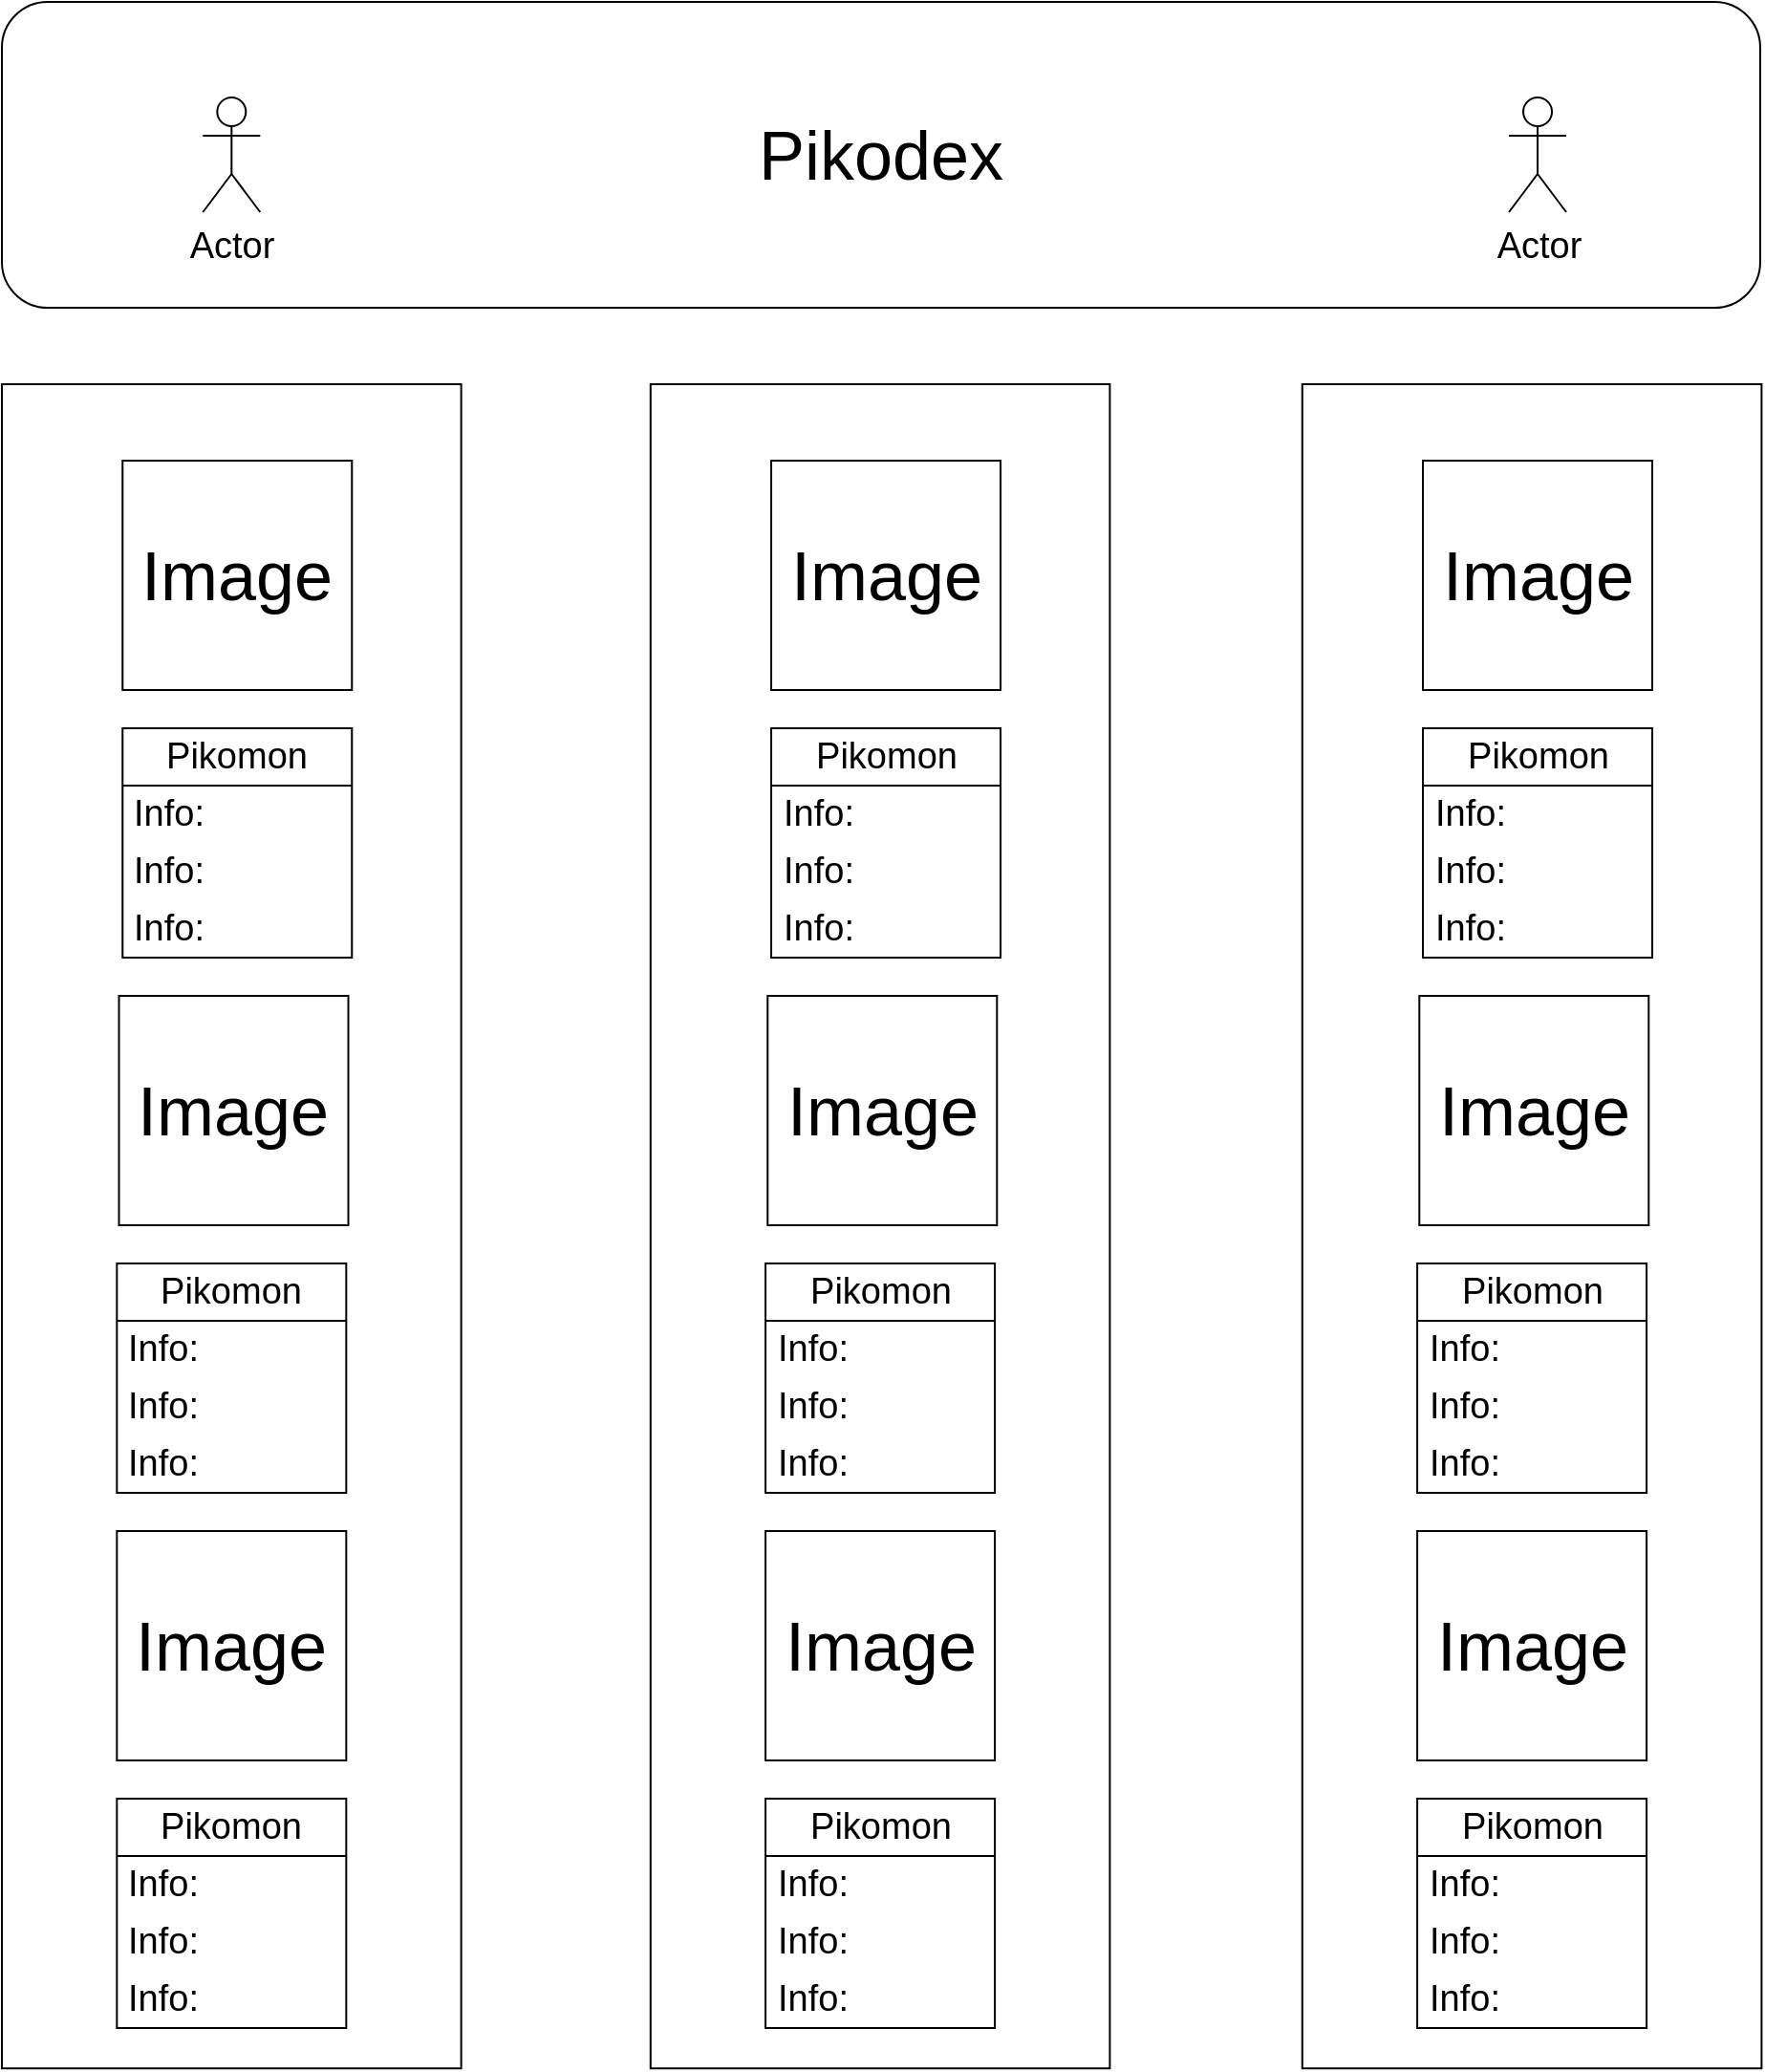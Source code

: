 <mxfile>
    <diagram id="cSTTee1SxJR1csSZnObL" name="Page-1">
        <mxGraphModel dx="1627" dy="1248" grid="1" gridSize="10" guides="1" tooltips="1" connect="1" arrows="1" fold="1" page="1" pageScale="1" pageWidth="1000" pageHeight="1200" math="0" shadow="0">
            <root>
                <mxCell id="0"/>
                <mxCell id="1" parent="0"/>
                <mxCell id="LNsYzHEbZUKXHE6bOk_S-13" value="&lt;font style=&quot;font-size: 36px;&quot;&gt;Pikodex&lt;/font&gt;" style="rounded=1;whiteSpace=wrap;html=1;" vertex="1" parent="1">
                    <mxGeometry x="40" y="40" width="920" height="160" as="geometry"/>
                </mxCell>
                <mxCell id="LNsYzHEbZUKXHE6bOk_S-16" value="Item 2" style="text;strokeColor=none;fillColor=none;align=left;verticalAlign=middle;spacingLeft=4;spacingRight=4;overflow=hidden;points=[[0,0.5],[1,0.5]];portConstraint=eastwest;rotatable=0;whiteSpace=wrap;html=1;fontSize=36;" vertex="1" parent="1">
                    <mxGeometry x="40" y="390" width="200" height="10" as="geometry"/>
                </mxCell>
                <mxCell id="LNsYzHEbZUKXHE6bOk_S-18" value="" style="rounded=0;whiteSpace=wrap;html=1;fontSize=36;rotation=-90;" vertex="1" parent="1">
                    <mxGeometry x="-280.39" y="560.41" width="881.1" height="240.3" as="geometry"/>
                </mxCell>
                <mxCell id="LNsYzHEbZUKXHE6bOk_S-22" value="Image" style="whiteSpace=wrap;html=1;aspect=fixed;fontSize=36;" vertex="1" parent="1">
                    <mxGeometry x="103.13" y="280" width="120" height="120" as="geometry"/>
                </mxCell>
                <mxCell id="LNsYzHEbZUKXHE6bOk_S-27" value="Image" style="whiteSpace=wrap;html=1;aspect=fixed;fontSize=36;" vertex="1" parent="1">
                    <mxGeometry x="101.26" y="560" width="120" height="120" as="geometry"/>
                </mxCell>
                <mxCell id="LNsYzHEbZUKXHE6bOk_S-28" value="Image" style="whiteSpace=wrap;html=1;aspect=fixed;fontSize=36;" vertex="1" parent="1">
                    <mxGeometry x="100.16" y="840" width="120" height="120" as="geometry"/>
                </mxCell>
                <mxCell id="LNsYzHEbZUKXHE6bOk_S-32" value="Pikomon" style="swimlane;fontStyle=0;childLayout=stackLayout;horizontal=1;startSize=30;horizontalStack=0;resizeParent=1;resizeParentMax=0;resizeLast=0;collapsible=1;marginBottom=0;whiteSpace=wrap;html=1;fontSize=19;" vertex="1" parent="1">
                    <mxGeometry x="103.13" y="420" width="120" height="120" as="geometry"/>
                </mxCell>
                <mxCell id="LNsYzHEbZUKXHE6bOk_S-33" value="Info:" style="text;strokeColor=none;fillColor=none;align=left;verticalAlign=middle;spacingLeft=4;spacingRight=4;overflow=hidden;points=[[0,0.5],[1,0.5]];portConstraint=eastwest;rotatable=0;whiteSpace=wrap;html=1;fontSize=19;" vertex="1" parent="LNsYzHEbZUKXHE6bOk_S-32">
                    <mxGeometry y="30" width="120" height="30" as="geometry"/>
                </mxCell>
                <mxCell id="LNsYzHEbZUKXHE6bOk_S-34" value="Info:" style="text;strokeColor=none;fillColor=none;align=left;verticalAlign=middle;spacingLeft=4;spacingRight=4;overflow=hidden;points=[[0,0.5],[1,0.5]];portConstraint=eastwest;rotatable=0;whiteSpace=wrap;html=1;fontSize=19;" vertex="1" parent="LNsYzHEbZUKXHE6bOk_S-32">
                    <mxGeometry y="60" width="120" height="30" as="geometry"/>
                </mxCell>
                <mxCell id="LNsYzHEbZUKXHE6bOk_S-35" value="Info:" style="text;strokeColor=none;fillColor=none;align=left;verticalAlign=middle;spacingLeft=4;spacingRight=4;overflow=hidden;points=[[0,0.5],[1,0.5]];portConstraint=eastwest;rotatable=0;whiteSpace=wrap;html=1;fontSize=19;" vertex="1" parent="LNsYzHEbZUKXHE6bOk_S-32">
                    <mxGeometry y="90" width="120" height="30" as="geometry"/>
                </mxCell>
                <mxCell id="LNsYzHEbZUKXHE6bOk_S-36" value="Pikomon" style="swimlane;fontStyle=0;childLayout=stackLayout;horizontal=1;startSize=30;horizontalStack=0;resizeParent=1;resizeParentMax=0;resizeLast=0;collapsible=1;marginBottom=0;whiteSpace=wrap;html=1;fontSize=19;" vertex="1" parent="1">
                    <mxGeometry x="100.16" y="980" width="120" height="120" as="geometry"/>
                </mxCell>
                <mxCell id="LNsYzHEbZUKXHE6bOk_S-37" value="Info:" style="text;strokeColor=none;fillColor=none;align=left;verticalAlign=middle;spacingLeft=4;spacingRight=4;overflow=hidden;points=[[0,0.5],[1,0.5]];portConstraint=eastwest;rotatable=0;whiteSpace=wrap;html=1;fontSize=19;" vertex="1" parent="LNsYzHEbZUKXHE6bOk_S-36">
                    <mxGeometry y="30" width="120" height="30" as="geometry"/>
                </mxCell>
                <mxCell id="LNsYzHEbZUKXHE6bOk_S-38" value="Info:" style="text;strokeColor=none;fillColor=none;align=left;verticalAlign=middle;spacingLeft=4;spacingRight=4;overflow=hidden;points=[[0,0.5],[1,0.5]];portConstraint=eastwest;rotatable=0;whiteSpace=wrap;html=1;fontSize=19;" vertex="1" parent="LNsYzHEbZUKXHE6bOk_S-36">
                    <mxGeometry y="60" width="120" height="30" as="geometry"/>
                </mxCell>
                <mxCell id="LNsYzHEbZUKXHE6bOk_S-39" value="Info:" style="text;strokeColor=none;fillColor=none;align=left;verticalAlign=middle;spacingLeft=4;spacingRight=4;overflow=hidden;points=[[0,0.5],[1,0.5]];portConstraint=eastwest;rotatable=0;whiteSpace=wrap;html=1;fontSize=19;" vertex="1" parent="LNsYzHEbZUKXHE6bOk_S-36">
                    <mxGeometry y="90" width="120" height="30" as="geometry"/>
                </mxCell>
                <mxCell id="LNsYzHEbZUKXHE6bOk_S-40" value="Pikomon" style="swimlane;fontStyle=0;childLayout=stackLayout;horizontal=1;startSize=30;horizontalStack=0;resizeParent=1;resizeParentMax=0;resizeLast=0;collapsible=1;marginBottom=0;whiteSpace=wrap;html=1;fontSize=19;" vertex="1" parent="1">
                    <mxGeometry x="100.16" y="700" width="120" height="120" as="geometry"/>
                </mxCell>
                <mxCell id="LNsYzHEbZUKXHE6bOk_S-41" value="Info:" style="text;strokeColor=none;fillColor=none;align=left;verticalAlign=middle;spacingLeft=4;spacingRight=4;overflow=hidden;points=[[0,0.5],[1,0.5]];portConstraint=eastwest;rotatable=0;whiteSpace=wrap;html=1;fontSize=19;" vertex="1" parent="LNsYzHEbZUKXHE6bOk_S-40">
                    <mxGeometry y="30" width="120" height="30" as="geometry"/>
                </mxCell>
                <mxCell id="LNsYzHEbZUKXHE6bOk_S-42" value="Info:" style="text;strokeColor=none;fillColor=none;align=left;verticalAlign=middle;spacingLeft=4;spacingRight=4;overflow=hidden;points=[[0,0.5],[1,0.5]];portConstraint=eastwest;rotatable=0;whiteSpace=wrap;html=1;fontSize=19;" vertex="1" parent="LNsYzHEbZUKXHE6bOk_S-40">
                    <mxGeometry y="60" width="120" height="30" as="geometry"/>
                </mxCell>
                <mxCell id="LNsYzHEbZUKXHE6bOk_S-43" value="Info:" style="text;strokeColor=none;fillColor=none;align=left;verticalAlign=middle;spacingLeft=4;spacingRight=4;overflow=hidden;points=[[0,0.5],[1,0.5]];portConstraint=eastwest;rotatable=0;whiteSpace=wrap;html=1;fontSize=19;" vertex="1" parent="LNsYzHEbZUKXHE6bOk_S-40">
                    <mxGeometry y="90" width="120" height="30" as="geometry"/>
                </mxCell>
                <mxCell id="LNsYzHEbZUKXHE6bOk_S-90" value="Item 2" style="text;strokeColor=none;fillColor=none;align=left;verticalAlign=middle;spacingLeft=4;spacingRight=4;overflow=hidden;points=[[0,0.5],[1,0.5]];portConstraint=eastwest;rotatable=0;whiteSpace=wrap;html=1;fontSize=36;" vertex="1" parent="1">
                    <mxGeometry x="720.39" y="390" width="200" height="10" as="geometry"/>
                </mxCell>
                <mxCell id="LNsYzHEbZUKXHE6bOk_S-91" value="" style="rounded=0;whiteSpace=wrap;html=1;fontSize=36;rotation=-90;" vertex="1" parent="1">
                    <mxGeometry x="400" y="560.41" width="881.1" height="240.3" as="geometry"/>
                </mxCell>
                <mxCell id="LNsYzHEbZUKXHE6bOk_S-92" value="Image" style="whiteSpace=wrap;html=1;aspect=fixed;fontSize=36;" vertex="1" parent="1">
                    <mxGeometry x="783.52" y="280" width="120" height="120" as="geometry"/>
                </mxCell>
                <mxCell id="LNsYzHEbZUKXHE6bOk_S-93" value="Image" style="whiteSpace=wrap;html=1;aspect=fixed;fontSize=36;" vertex="1" parent="1">
                    <mxGeometry x="781.65" y="560" width="120" height="120" as="geometry"/>
                </mxCell>
                <mxCell id="LNsYzHEbZUKXHE6bOk_S-94" value="Image" style="whiteSpace=wrap;html=1;aspect=fixed;fontSize=36;" vertex="1" parent="1">
                    <mxGeometry x="780.55" y="840" width="120" height="120" as="geometry"/>
                </mxCell>
                <mxCell id="LNsYzHEbZUKXHE6bOk_S-95" value="Pikomon" style="swimlane;fontStyle=0;childLayout=stackLayout;horizontal=1;startSize=30;horizontalStack=0;resizeParent=1;resizeParentMax=0;resizeLast=0;collapsible=1;marginBottom=0;whiteSpace=wrap;html=1;fontSize=19;" vertex="1" parent="1">
                    <mxGeometry x="783.52" y="420" width="120" height="120" as="geometry"/>
                </mxCell>
                <mxCell id="LNsYzHEbZUKXHE6bOk_S-96" value="Info:" style="text;strokeColor=none;fillColor=none;align=left;verticalAlign=middle;spacingLeft=4;spacingRight=4;overflow=hidden;points=[[0,0.5],[1,0.5]];portConstraint=eastwest;rotatable=0;whiteSpace=wrap;html=1;fontSize=19;" vertex="1" parent="LNsYzHEbZUKXHE6bOk_S-95">
                    <mxGeometry y="30" width="120" height="30" as="geometry"/>
                </mxCell>
                <mxCell id="LNsYzHEbZUKXHE6bOk_S-97" value="Info:" style="text;strokeColor=none;fillColor=none;align=left;verticalAlign=middle;spacingLeft=4;spacingRight=4;overflow=hidden;points=[[0,0.5],[1,0.5]];portConstraint=eastwest;rotatable=0;whiteSpace=wrap;html=1;fontSize=19;" vertex="1" parent="LNsYzHEbZUKXHE6bOk_S-95">
                    <mxGeometry y="60" width="120" height="30" as="geometry"/>
                </mxCell>
                <mxCell id="LNsYzHEbZUKXHE6bOk_S-98" value="Info:" style="text;strokeColor=none;fillColor=none;align=left;verticalAlign=middle;spacingLeft=4;spacingRight=4;overflow=hidden;points=[[0,0.5],[1,0.5]];portConstraint=eastwest;rotatable=0;whiteSpace=wrap;html=1;fontSize=19;" vertex="1" parent="LNsYzHEbZUKXHE6bOk_S-95">
                    <mxGeometry y="90" width="120" height="30" as="geometry"/>
                </mxCell>
                <mxCell id="LNsYzHEbZUKXHE6bOk_S-99" value="Pikomon" style="swimlane;fontStyle=0;childLayout=stackLayout;horizontal=1;startSize=30;horizontalStack=0;resizeParent=1;resizeParentMax=0;resizeLast=0;collapsible=1;marginBottom=0;whiteSpace=wrap;html=1;fontSize=19;" vertex="1" parent="1">
                    <mxGeometry x="780.55" y="980" width="120" height="120" as="geometry"/>
                </mxCell>
                <mxCell id="LNsYzHEbZUKXHE6bOk_S-100" value="Info:" style="text;strokeColor=none;fillColor=none;align=left;verticalAlign=middle;spacingLeft=4;spacingRight=4;overflow=hidden;points=[[0,0.5],[1,0.5]];portConstraint=eastwest;rotatable=0;whiteSpace=wrap;html=1;fontSize=19;" vertex="1" parent="LNsYzHEbZUKXHE6bOk_S-99">
                    <mxGeometry y="30" width="120" height="30" as="geometry"/>
                </mxCell>
                <mxCell id="LNsYzHEbZUKXHE6bOk_S-101" value="Info:" style="text;strokeColor=none;fillColor=none;align=left;verticalAlign=middle;spacingLeft=4;spacingRight=4;overflow=hidden;points=[[0,0.5],[1,0.5]];portConstraint=eastwest;rotatable=0;whiteSpace=wrap;html=1;fontSize=19;" vertex="1" parent="LNsYzHEbZUKXHE6bOk_S-99">
                    <mxGeometry y="60" width="120" height="30" as="geometry"/>
                </mxCell>
                <mxCell id="LNsYzHEbZUKXHE6bOk_S-102" value="Info:" style="text;strokeColor=none;fillColor=none;align=left;verticalAlign=middle;spacingLeft=4;spacingRight=4;overflow=hidden;points=[[0,0.5],[1,0.5]];portConstraint=eastwest;rotatable=0;whiteSpace=wrap;html=1;fontSize=19;" vertex="1" parent="LNsYzHEbZUKXHE6bOk_S-99">
                    <mxGeometry y="90" width="120" height="30" as="geometry"/>
                </mxCell>
                <mxCell id="LNsYzHEbZUKXHE6bOk_S-103" value="Pikomon" style="swimlane;fontStyle=0;childLayout=stackLayout;horizontal=1;startSize=30;horizontalStack=0;resizeParent=1;resizeParentMax=0;resizeLast=0;collapsible=1;marginBottom=0;whiteSpace=wrap;html=1;fontSize=19;" vertex="1" parent="1">
                    <mxGeometry x="780.55" y="700" width="120" height="120" as="geometry"/>
                </mxCell>
                <mxCell id="LNsYzHEbZUKXHE6bOk_S-104" value="Info:" style="text;strokeColor=none;fillColor=none;align=left;verticalAlign=middle;spacingLeft=4;spacingRight=4;overflow=hidden;points=[[0,0.5],[1,0.5]];portConstraint=eastwest;rotatable=0;whiteSpace=wrap;html=1;fontSize=19;" vertex="1" parent="LNsYzHEbZUKXHE6bOk_S-103">
                    <mxGeometry y="30" width="120" height="30" as="geometry"/>
                </mxCell>
                <mxCell id="LNsYzHEbZUKXHE6bOk_S-105" value="Info:" style="text;strokeColor=none;fillColor=none;align=left;verticalAlign=middle;spacingLeft=4;spacingRight=4;overflow=hidden;points=[[0,0.5],[1,0.5]];portConstraint=eastwest;rotatable=0;whiteSpace=wrap;html=1;fontSize=19;" vertex="1" parent="LNsYzHEbZUKXHE6bOk_S-103">
                    <mxGeometry y="60" width="120" height="30" as="geometry"/>
                </mxCell>
                <mxCell id="LNsYzHEbZUKXHE6bOk_S-106" value="Info:" style="text;strokeColor=none;fillColor=none;align=left;verticalAlign=middle;spacingLeft=4;spacingRight=4;overflow=hidden;points=[[0,0.5],[1,0.5]];portConstraint=eastwest;rotatable=0;whiteSpace=wrap;html=1;fontSize=19;" vertex="1" parent="LNsYzHEbZUKXHE6bOk_S-103">
                    <mxGeometry y="90" width="120" height="30" as="geometry"/>
                </mxCell>
                <mxCell id="LNsYzHEbZUKXHE6bOk_S-107" value="Item 2" style="text;strokeColor=none;fillColor=none;align=left;verticalAlign=middle;spacingLeft=4;spacingRight=4;overflow=hidden;points=[[0,0.5],[1,0.5]];portConstraint=eastwest;rotatable=0;whiteSpace=wrap;html=1;fontSize=36;" vertex="1" parent="1">
                    <mxGeometry x="379.39" y="390" width="200" height="10" as="geometry"/>
                </mxCell>
                <mxCell id="LNsYzHEbZUKXHE6bOk_S-108" value="" style="rounded=0;whiteSpace=wrap;html=1;fontSize=36;rotation=-90;" vertex="1" parent="1">
                    <mxGeometry x="59" y="560.41" width="881.1" height="240.3" as="geometry"/>
                </mxCell>
                <mxCell id="LNsYzHEbZUKXHE6bOk_S-109" value="Image" style="whiteSpace=wrap;html=1;aspect=fixed;fontSize=36;" vertex="1" parent="1">
                    <mxGeometry x="442.52" y="280" width="120" height="120" as="geometry"/>
                </mxCell>
                <mxCell id="LNsYzHEbZUKXHE6bOk_S-110" value="Image" style="whiteSpace=wrap;html=1;aspect=fixed;fontSize=36;" vertex="1" parent="1">
                    <mxGeometry x="440.65" y="560" width="120" height="120" as="geometry"/>
                </mxCell>
                <mxCell id="LNsYzHEbZUKXHE6bOk_S-111" value="Image" style="whiteSpace=wrap;html=1;aspect=fixed;fontSize=36;" vertex="1" parent="1">
                    <mxGeometry x="439.55" y="840" width="120" height="120" as="geometry"/>
                </mxCell>
                <mxCell id="LNsYzHEbZUKXHE6bOk_S-112" value="Pikomon" style="swimlane;fontStyle=0;childLayout=stackLayout;horizontal=1;startSize=30;horizontalStack=0;resizeParent=1;resizeParentMax=0;resizeLast=0;collapsible=1;marginBottom=0;whiteSpace=wrap;html=1;fontSize=19;" vertex="1" parent="1">
                    <mxGeometry x="442.52" y="420" width="120" height="120" as="geometry"/>
                </mxCell>
                <mxCell id="LNsYzHEbZUKXHE6bOk_S-113" value="Info:" style="text;strokeColor=none;fillColor=none;align=left;verticalAlign=middle;spacingLeft=4;spacingRight=4;overflow=hidden;points=[[0,0.5],[1,0.5]];portConstraint=eastwest;rotatable=0;whiteSpace=wrap;html=1;fontSize=19;" vertex="1" parent="LNsYzHEbZUKXHE6bOk_S-112">
                    <mxGeometry y="30" width="120" height="30" as="geometry"/>
                </mxCell>
                <mxCell id="LNsYzHEbZUKXHE6bOk_S-114" value="Info:" style="text;strokeColor=none;fillColor=none;align=left;verticalAlign=middle;spacingLeft=4;spacingRight=4;overflow=hidden;points=[[0,0.5],[1,0.5]];portConstraint=eastwest;rotatable=0;whiteSpace=wrap;html=1;fontSize=19;" vertex="1" parent="LNsYzHEbZUKXHE6bOk_S-112">
                    <mxGeometry y="60" width="120" height="30" as="geometry"/>
                </mxCell>
                <mxCell id="LNsYzHEbZUKXHE6bOk_S-115" value="Info:" style="text;strokeColor=none;fillColor=none;align=left;verticalAlign=middle;spacingLeft=4;spacingRight=4;overflow=hidden;points=[[0,0.5],[1,0.5]];portConstraint=eastwest;rotatable=0;whiteSpace=wrap;html=1;fontSize=19;" vertex="1" parent="LNsYzHEbZUKXHE6bOk_S-112">
                    <mxGeometry y="90" width="120" height="30" as="geometry"/>
                </mxCell>
                <mxCell id="LNsYzHEbZUKXHE6bOk_S-116" value="Pikomon" style="swimlane;fontStyle=0;childLayout=stackLayout;horizontal=1;startSize=30;horizontalStack=0;resizeParent=1;resizeParentMax=0;resizeLast=0;collapsible=1;marginBottom=0;whiteSpace=wrap;html=1;fontSize=19;" vertex="1" parent="1">
                    <mxGeometry x="439.55" y="980" width="120" height="120" as="geometry"/>
                </mxCell>
                <mxCell id="LNsYzHEbZUKXHE6bOk_S-117" value="Info:" style="text;strokeColor=none;fillColor=none;align=left;verticalAlign=middle;spacingLeft=4;spacingRight=4;overflow=hidden;points=[[0,0.5],[1,0.5]];portConstraint=eastwest;rotatable=0;whiteSpace=wrap;html=1;fontSize=19;" vertex="1" parent="LNsYzHEbZUKXHE6bOk_S-116">
                    <mxGeometry y="30" width="120" height="30" as="geometry"/>
                </mxCell>
                <mxCell id="LNsYzHEbZUKXHE6bOk_S-118" value="Info:" style="text;strokeColor=none;fillColor=none;align=left;verticalAlign=middle;spacingLeft=4;spacingRight=4;overflow=hidden;points=[[0,0.5],[1,0.5]];portConstraint=eastwest;rotatable=0;whiteSpace=wrap;html=1;fontSize=19;" vertex="1" parent="LNsYzHEbZUKXHE6bOk_S-116">
                    <mxGeometry y="60" width="120" height="30" as="geometry"/>
                </mxCell>
                <mxCell id="LNsYzHEbZUKXHE6bOk_S-119" value="Info:" style="text;strokeColor=none;fillColor=none;align=left;verticalAlign=middle;spacingLeft=4;spacingRight=4;overflow=hidden;points=[[0,0.5],[1,0.5]];portConstraint=eastwest;rotatable=0;whiteSpace=wrap;html=1;fontSize=19;" vertex="1" parent="LNsYzHEbZUKXHE6bOk_S-116">
                    <mxGeometry y="90" width="120" height="30" as="geometry"/>
                </mxCell>
                <mxCell id="LNsYzHEbZUKXHE6bOk_S-120" value="Pikomon" style="swimlane;fontStyle=0;childLayout=stackLayout;horizontal=1;startSize=30;horizontalStack=0;resizeParent=1;resizeParentMax=0;resizeLast=0;collapsible=1;marginBottom=0;whiteSpace=wrap;html=1;fontSize=19;" vertex="1" parent="1">
                    <mxGeometry x="439.55" y="700" width="120" height="120" as="geometry"/>
                </mxCell>
                <mxCell id="LNsYzHEbZUKXHE6bOk_S-121" value="Info:" style="text;strokeColor=none;fillColor=none;align=left;verticalAlign=middle;spacingLeft=4;spacingRight=4;overflow=hidden;points=[[0,0.5],[1,0.5]];portConstraint=eastwest;rotatable=0;whiteSpace=wrap;html=1;fontSize=19;" vertex="1" parent="LNsYzHEbZUKXHE6bOk_S-120">
                    <mxGeometry y="30" width="120" height="30" as="geometry"/>
                </mxCell>
                <mxCell id="LNsYzHEbZUKXHE6bOk_S-122" value="Info:" style="text;strokeColor=none;fillColor=none;align=left;verticalAlign=middle;spacingLeft=4;spacingRight=4;overflow=hidden;points=[[0,0.5],[1,0.5]];portConstraint=eastwest;rotatable=0;whiteSpace=wrap;html=1;fontSize=19;" vertex="1" parent="LNsYzHEbZUKXHE6bOk_S-120">
                    <mxGeometry y="60" width="120" height="30" as="geometry"/>
                </mxCell>
                <mxCell id="LNsYzHEbZUKXHE6bOk_S-123" value="Info:" style="text;strokeColor=none;fillColor=none;align=left;verticalAlign=middle;spacingLeft=4;spacingRight=4;overflow=hidden;points=[[0,0.5],[1,0.5]];portConstraint=eastwest;rotatable=0;whiteSpace=wrap;html=1;fontSize=19;" vertex="1" parent="LNsYzHEbZUKXHE6bOk_S-120">
                    <mxGeometry y="90" width="120" height="30" as="geometry"/>
                </mxCell>
                <mxCell id="LNsYzHEbZUKXHE6bOk_S-124" value="Actor" style="shape=umlActor;verticalLabelPosition=bottom;verticalAlign=top;html=1;outlineConnect=0;fontSize=19;" vertex="1" parent="1">
                    <mxGeometry x="145.16" y="90" width="30" height="60" as="geometry"/>
                </mxCell>
                <mxCell id="LNsYzHEbZUKXHE6bOk_S-125" value="Actor" style="shape=umlActor;verticalLabelPosition=bottom;verticalAlign=top;html=1;outlineConnect=0;fontSize=19;" vertex="1" parent="1">
                    <mxGeometry x="828.52" y="90" width="30" height="60" as="geometry"/>
                </mxCell>
            </root>
        </mxGraphModel>
    </diagram>
    <diagram id="5sEJYCU8dxacpfm7VURI" name="Page-2">
        <mxGraphModel dx="976" dy="749" grid="1" gridSize="10" guides="1" tooltips="1" connect="1" arrows="1" fold="1" page="1" pageScale="1" pageWidth="1100" pageHeight="850" math="0" shadow="0">
            <root>
                <mxCell id="0"/>
                <mxCell id="1" parent="0"/>
            </root>
        </mxGraphModel>
    </diagram>
</mxfile>